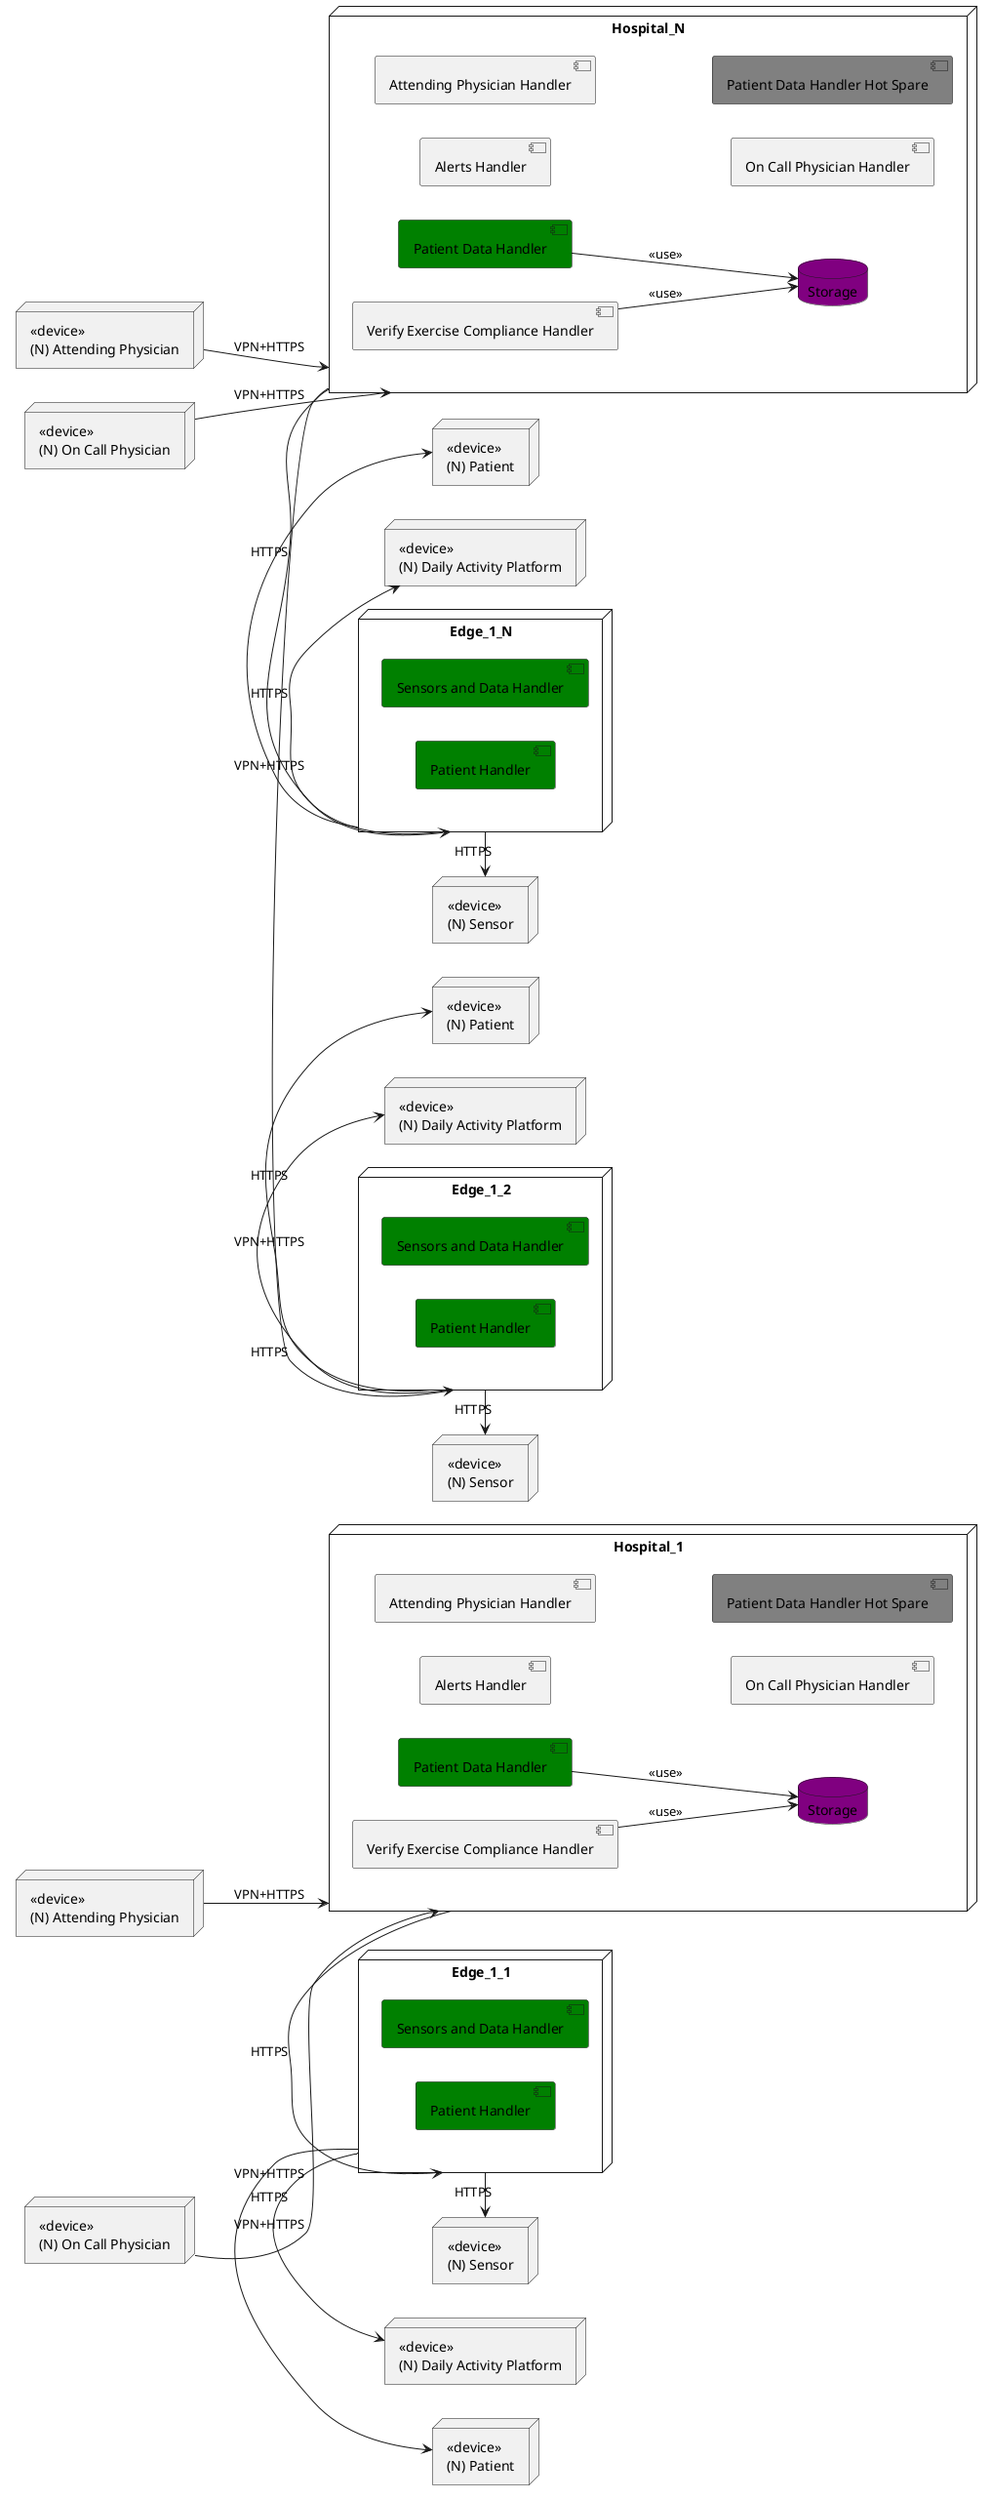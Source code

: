 @startuml deployment_architecture
left to right direction

node "<<device>>\n(N) Attending Physician" as Attending_Physician_1_1
node "<<device>>\n(N) On Call Physician" as On_Call_Physician_1_1

node Hospital_1 {
    component "Alerts Handler" as AH1
    component "Attending Physician Handler" as APH1
    component "On Call Physician Handler" as OCPH1

    component "Patient Data Handler" as PDH1 #Green
    component "Patient Data Handler Hot Spare" as PDH1B #Gray
    component "Verify Exercise Compliance Handler" as VECH1
    database "Storage" as DS1 #Purple

    PDH1 --> DS1 : <<use>>
    VECH1 --> DS1 : <<use>>
}

node Edge_1_1 {
    component "Sensors and Data Handler" as SDH1 #Green
    component "Patient Handler" as PH1 #Green
}

node Edge_1_2 {
    component "Sensors and Data Handler" as SDH2 #Green
    component "Patient Handler" as PH2 #Green
}

node "Edge_1_N" as Edge_1_3 {
    component "Sensors and Data Handler" as SDH3 #Green
    component "Patient Handler" as PH3 #Green
}

together {
node "<<device>>\n(N) Sensor" as Sensor_1_1
node "<<device>>\n(N) Daily Activity Platform" as DAP_1_1
node "<<device>>\n(N) Patient" as Patient_1_1


Sensor_1_1 <- Edge_1_1 : HTTPS
DAP_1_1 <- Edge_1_1 : HTTPS
Patient_1_1 <- Edge_1_1 : VPN+HTTPS
}

Edge_1_1 <- Hospital_1 : HTTPS

Attending_Physician_1_1 --> Hospital_1 : VPN+HTTPS
On_Call_Physician_1_1 --> Hospital_1 : VPN+HTTPS

node "<<device>>\n(N) Attending Physician" as Attending_Physician_1_2
node "<<device>>\n(N) On Call Physician" as On_Call_Physician_1_2


node "Hospital_N" as Hospital_2 {
    component "Alerts Handler" as AH2
    component "Attending Physician Handler" as APH2
    component "On Call Physician Handler" as OCPH2

    component "Patient Data Handler" as PDH2 #Green
    component "Patient Data Handler Hot Spare" as PDH2B #Gray
    component "Verify Exercise Compliance Handler" as VECH2
    database "Storage" as DS2 #Purple

    PDH2 --> DS2 : <<use>>
    VECH2 --> DS2 : <<use>>
}

Attending_Physician_1_2 --> Hospital_2 : VPN+HTTPS
On_Call_Physician_1_2 --> Hospital_2 : VPN+HTTPS



node "<<device>>\n(N) Sensor" as Sensor_1_2
node "<<device>>\n(N) Daily Activity Platform" as DAP_1_2
node "<<device>>\n(N) Patient" as Patient_1_2

Sensor_1_2 <- Edge_1_2 : HTTPS
DAP_1_2 <- Edge_1_2 : HTTPS
Patient_1_2 <- Edge_1_2 : VPN+HTTPS

node "<<device>>\n(N) Sensor" as Sensor_1_3
node "<<device>>\n(N) Daily Activity Platform" as DAP_1_3
node "<<device>>\n(N) Patient" as Patient_1_3

Sensor_1_3 <- Edge_1_3 : HTTPS
DAP_1_3 <- Edge_1_3 : HTTPS
Patient_1_3 <- Edge_1_3 : VPN+HTTPS

Edge_1_2 <- Hospital_2 : HTTPS
Edge_1_3 <- Hospital_2 : HTTPS

@enduml